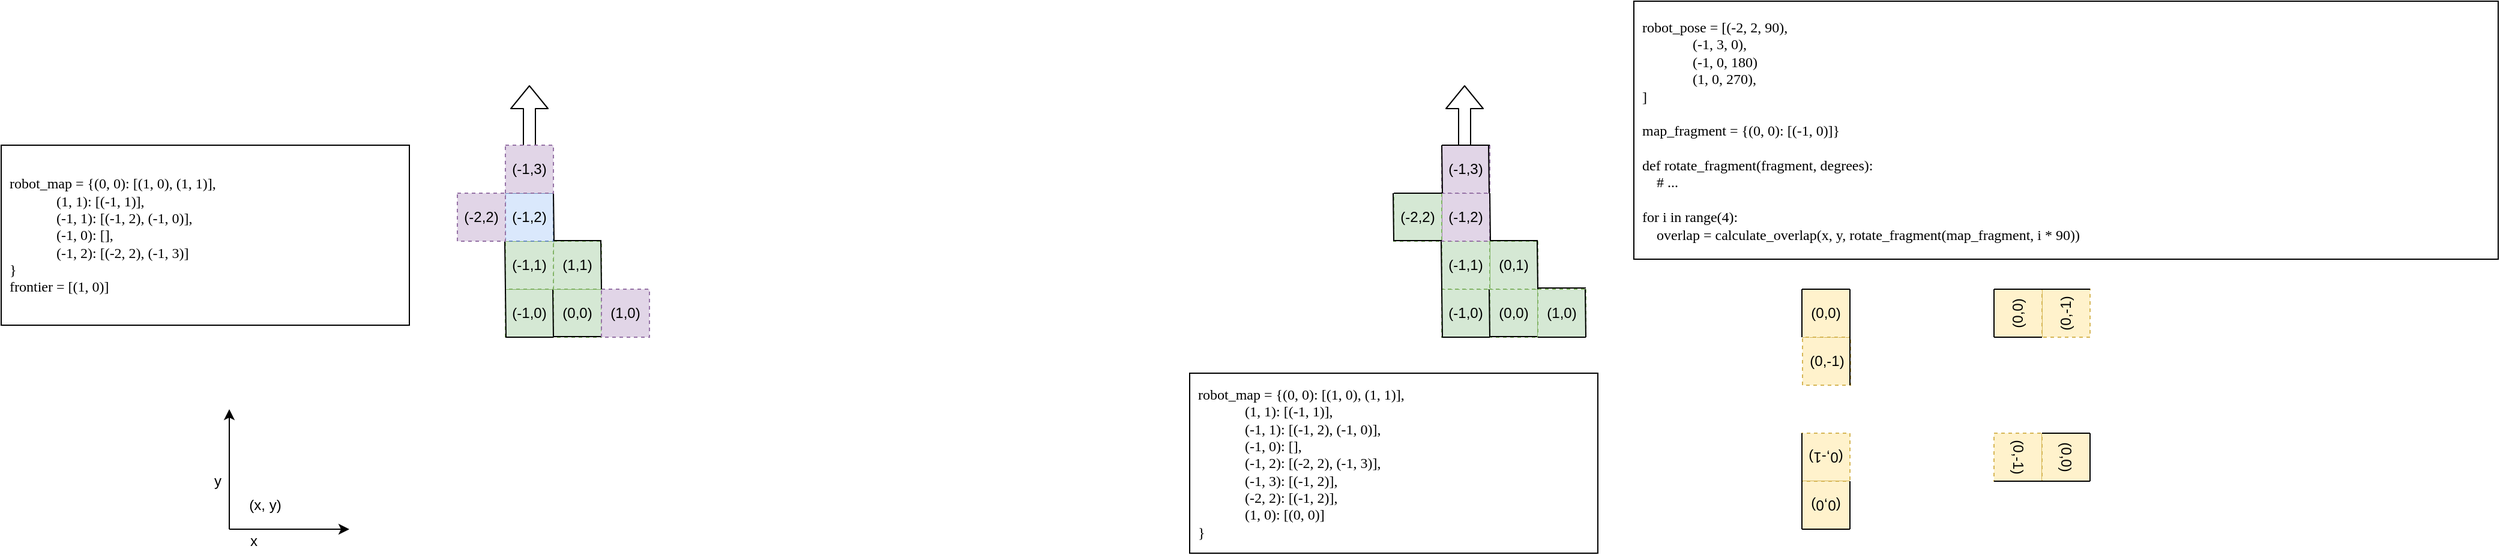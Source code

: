 <mxfile version="12.2.7" type="github" pages="1"><diagram id="g2Xak3gAWYezvHTqD72d" name="Page-1"><mxGraphModel dx="1977" dy="1671" grid="1" gridSize="10" guides="1" tooltips="1" connect="1" arrows="1" fold="1" page="1" pageScale="1" pageWidth="850" pageHeight="1100" math="0" shadow="0"><root><mxCell id="0"/><mxCell id="1" parent="0"/><mxCell id="Ppb_15V5BlnQl-pm2gBl-25" value="(-1,0)" style="rounded=0;whiteSpace=wrap;html=1;fontStyle=0;dashed=1;fillColor=#d5e8d4;strokeColor=#82b366;" vertex="1" parent="1"><mxGeometry x="320" y="200" width="40" height="40" as="geometry"/></mxCell><mxCell id="Ppb_15V5BlnQl-pm2gBl-1" value="(0,0)" style="rounded=0;whiteSpace=wrap;html=1;fontStyle=0;dashed=1;fillColor=#d5e8d4;strokeColor=#82b366;" vertex="1" parent="1"><mxGeometry x="360" y="200" width="40" height="40" as="geometry"/></mxCell><mxCell id="Ppb_15V5BlnQl-pm2gBl-3" value="" style="endArrow=none;html=1;" edge="1" parent="1"><mxGeometry width="50" height="50" relative="1" as="geometry"><mxPoint x="360" y="240" as="sourcePoint"/><mxPoint x="359.5" y="200" as="targetPoint"/></mxGeometry></mxCell><mxCell id="Ppb_15V5BlnQl-pm2gBl-8" value="&lt;font face=&quot;Lucida Console&quot;&gt;robot_map = {(0, 0): [(1, 0), (1, 1)],&lt;br&gt;&amp;nbsp; &amp;nbsp; &amp;nbsp; &amp;nbsp; &amp;nbsp; &amp;nbsp; &amp;nbsp;(1, 1): [(-1, 1)],&lt;br&gt;&amp;nbsp; &amp;nbsp; &amp;nbsp; &amp;nbsp; &amp;nbsp; &amp;nbsp; &amp;nbsp;(-1, 1): [(-1, 2), (-1, 0)],&lt;br&gt;&amp;nbsp; &amp;nbsp; &amp;nbsp; &amp;nbsp; &amp;nbsp; &amp;nbsp; &amp;nbsp;(-1, 0): [],&lt;br&gt;&amp;nbsp; &amp;nbsp; &amp;nbsp; &amp;nbsp; &amp;nbsp; &amp;nbsp; &amp;nbsp;(-1, 2): [(-2, 2), (-1, 3)]&lt;br&gt;}&lt;br&gt;frontier = [(1, 0)&lt;/font&gt;&lt;font face=&quot;Lucida Console&quot;&gt;]&lt;br&gt;&lt;/font&gt;" style="rounded=0;whiteSpace=wrap;html=1;align=left;spacingLeft=5;" vertex="1" parent="1"><mxGeometry x="-100" y="80" width="340" height="150" as="geometry"/></mxCell><mxCell id="Ppb_15V5BlnQl-pm2gBl-9" value="" style="endArrow=none;html=1;" edge="1" parent="1"><mxGeometry width="50" height="50" relative="1" as="geometry"><mxPoint x="360" y="239.5" as="sourcePoint"/><mxPoint x="400" y="239.5" as="targetPoint"/></mxGeometry></mxCell><mxCell id="Ppb_15V5BlnQl-pm2gBl-10" value="(1,0)" style="rounded=0;whiteSpace=wrap;html=1;fontStyle=0;dashed=1;fillColor=#e1d5e7;strokeColor=#9673a6;" vertex="1" parent="1"><mxGeometry x="400" y="200" width="40" height="40" as="geometry"/></mxCell><mxCell id="Ppb_15V5BlnQl-pm2gBl-11" value="" style="endArrow=classic;html=1;" edge="1" parent="1"><mxGeometry width="50" height="50" relative="1" as="geometry"><mxPoint x="90" y="400" as="sourcePoint"/><mxPoint x="190" y="400" as="targetPoint"/></mxGeometry></mxCell><mxCell id="Ppb_15V5BlnQl-pm2gBl-12" value="x" style="text;html=1;resizable=0;points=[];align=center;verticalAlign=middle;labelBackgroundColor=#ffffff;" vertex="1" connectable="0" parent="Ppb_15V5BlnQl-pm2gBl-11"><mxGeometry x="0.559" y="-1" relative="1" as="geometry"><mxPoint x="-58" y="9" as="offset"/></mxGeometry></mxCell><mxCell id="Ppb_15V5BlnQl-pm2gBl-13" value="" style="endArrow=classic;html=1;" edge="1" parent="1"><mxGeometry width="50" height="50" relative="1" as="geometry"><mxPoint x="90" y="400" as="sourcePoint"/><mxPoint x="90" y="300" as="targetPoint"/></mxGeometry></mxCell><mxCell id="Ppb_15V5BlnQl-pm2gBl-14" value="y" style="text;html=1;resizable=0;points=[];align=center;verticalAlign=middle;labelBackgroundColor=#ffffff;" vertex="1" connectable="0" parent="Ppb_15V5BlnQl-pm2gBl-13"><mxGeometry x="-0.192" y="-1" relative="1" as="geometry"><mxPoint x="-11" y="0.5" as="offset"/></mxGeometry></mxCell><mxCell id="Ppb_15V5BlnQl-pm2gBl-15" value="(x, y)" style="text;html=1;strokeColor=none;fillColor=none;align=center;verticalAlign=middle;whiteSpace=wrap;rounded=0;" vertex="1" parent="1"><mxGeometry x="100" y="370" width="40" height="20" as="geometry"/></mxCell><mxCell id="Ppb_15V5BlnQl-pm2gBl-18" value="(1,1)" style="rounded=0;whiteSpace=wrap;html=1;fontStyle=0;dashed=1;fillColor=#d5e8d4;strokeColor=#82b366;" vertex="1" parent="1"><mxGeometry x="360" y="160" width="40" height="40" as="geometry"/></mxCell><mxCell id="Ppb_15V5BlnQl-pm2gBl-20" value="" style="endArrow=none;html=1;" edge="1" parent="1"><mxGeometry width="50" height="50" relative="1" as="geometry"><mxPoint x="360" y="159.5" as="sourcePoint"/><mxPoint x="400" y="159.5" as="targetPoint"/></mxGeometry></mxCell><mxCell id="Ppb_15V5BlnQl-pm2gBl-21" value="" style="endArrow=none;html=1;" edge="1" parent="1"><mxGeometry width="50" height="50" relative="1" as="geometry"><mxPoint x="400" y="200" as="sourcePoint"/><mxPoint x="399.5" y="160" as="targetPoint"/></mxGeometry></mxCell><mxCell id="Ppb_15V5BlnQl-pm2gBl-22" value="(-1,1)" style="rounded=0;whiteSpace=wrap;html=1;fontStyle=0;dashed=1;fillColor=#d5e8d4;strokeColor=#82b366;" vertex="1" parent="1"><mxGeometry x="320" y="160" width="40" height="40" as="geometry"/></mxCell><mxCell id="Ppb_15V5BlnQl-pm2gBl-23" value="" style="endArrow=none;html=1;" edge="1" parent="1"><mxGeometry width="50" height="50" relative="1" as="geometry"><mxPoint x="320" y="200" as="sourcePoint"/><mxPoint x="319.5" y="160" as="targetPoint"/></mxGeometry></mxCell><mxCell id="Ppb_15V5BlnQl-pm2gBl-24" value="(-1,2)" style="rounded=0;whiteSpace=wrap;html=1;fontStyle=0;dashed=1;fillColor=#dae8fc;strokeColor=#6c8ebf;" vertex="1" parent="1"><mxGeometry x="320" y="120" width="40" height="40" as="geometry"/></mxCell><mxCell id="Ppb_15V5BlnQl-pm2gBl-26" value="" style="endArrow=none;html=1;" edge="1" parent="1"><mxGeometry width="50" height="50" relative="1" as="geometry"><mxPoint x="320" y="240" as="sourcePoint"/><mxPoint x="360" y="240" as="targetPoint"/></mxGeometry></mxCell><mxCell id="Ppb_15V5BlnQl-pm2gBl-27" value="" style="endArrow=none;html=1;" edge="1" parent="1"><mxGeometry width="50" height="50" relative="1" as="geometry"><mxPoint x="320.5" y="240" as="sourcePoint"/><mxPoint x="320" y="200" as="targetPoint"/></mxGeometry></mxCell><mxCell id="Ppb_15V5BlnQl-pm2gBl-7" value="" style="shape=flexArrow;endArrow=classic;html=1;" edge="1" parent="1"><mxGeometry width="50" height="50" relative="1" as="geometry"><mxPoint x="340" y="100" as="sourcePoint"/><mxPoint x="340" y="30" as="targetPoint"/></mxGeometry></mxCell><mxCell id="Ppb_15V5BlnQl-pm2gBl-28" value="" style="endArrow=none;html=1;" edge="1" parent="1"><mxGeometry width="50" height="50" relative="1" as="geometry"><mxPoint x="360.5" y="160" as="sourcePoint"/><mxPoint x="360" y="120" as="targetPoint"/></mxGeometry></mxCell><mxCell id="Ppb_15V5BlnQl-pm2gBl-30" value="(-2,2)" style="rounded=0;whiteSpace=wrap;html=1;fontStyle=0;dashed=1;fillColor=#e1d5e7;strokeColor=#9673a6;" vertex="1" parent="1"><mxGeometry x="280" y="120" width="40" height="40" as="geometry"/></mxCell><mxCell id="Ppb_15V5BlnQl-pm2gBl-32" value="(-1,3)" style="rounded=0;whiteSpace=wrap;html=1;fontStyle=0;dashed=1;fillColor=#e1d5e7;strokeColor=#9673a6;" vertex="1" parent="1"><mxGeometry x="320" y="80" width="40" height="40" as="geometry"/></mxCell><mxCell id="Ppb_15V5BlnQl-pm2gBl-60" value="" style="shape=flexArrow;endArrow=classic;html=1;" edge="1" parent="1"><mxGeometry width="50" height="50" relative="1" as="geometry"><mxPoint x="1119" y="100" as="sourcePoint"/><mxPoint x="1119" y="30" as="targetPoint"/></mxGeometry></mxCell><mxCell id="Ppb_15V5BlnQl-pm2gBl-34" value="(-1,0)" style="rounded=0;whiteSpace=wrap;html=1;fontStyle=0;dashed=1;fillColor=#d5e8d4;strokeColor=#82b366;direction=south;" vertex="1" parent="1"><mxGeometry x="1100" y="200" width="40" height="40" as="geometry"/></mxCell><mxCell id="Ppb_15V5BlnQl-pm2gBl-35" value="(0,0)" style="rounded=0;whiteSpace=wrap;html=1;fontStyle=0;dashed=1;fillColor=#d5e8d4;strokeColor=#82b366;direction=south;" vertex="1" parent="1"><mxGeometry x="1140" y="200" width="40" height="40" as="geometry"/></mxCell><mxCell id="Ppb_15V5BlnQl-pm2gBl-36" value="" style="endArrow=none;html=1;" edge="1" parent="1"><mxGeometry width="50" height="50" relative="1" as="geometry"><mxPoint x="1139.5" y="200" as="sourcePoint"/><mxPoint x="1140" y="240" as="targetPoint"/></mxGeometry></mxCell><mxCell id="Ppb_15V5BlnQl-pm2gBl-37" value="" style="endArrow=none;html=1;" edge="1" parent="1"><mxGeometry width="50" height="50" relative="1" as="geometry"><mxPoint x="1180" y="239.5" as="sourcePoint"/><mxPoint x="1140" y="239.5" as="targetPoint"/></mxGeometry></mxCell><mxCell id="Ppb_15V5BlnQl-pm2gBl-38" value="(1,0)" style="rounded=0;whiteSpace=wrap;html=1;fontStyle=0;dashed=1;fillColor=#d5e8d4;strokeColor=#82b366;direction=south;" vertex="1" parent="1"><mxGeometry x="1180" y="200" width="40" height="40" as="geometry"/></mxCell><mxCell id="Ppb_15V5BlnQl-pm2gBl-39" value="(0,1)" style="rounded=0;whiteSpace=wrap;html=1;fontStyle=0;dashed=1;fillColor=#d5e8d4;strokeColor=#82b366;direction=south;" vertex="1" parent="1"><mxGeometry x="1140" y="160" width="40" height="40" as="geometry"/></mxCell><mxCell id="Ppb_15V5BlnQl-pm2gBl-40" value="" style="endArrow=none;html=1;" edge="1" parent="1"><mxGeometry width="50" height="50" relative="1" as="geometry"><mxPoint x="1180" y="159.5" as="sourcePoint"/><mxPoint x="1140" y="159.5" as="targetPoint"/></mxGeometry></mxCell><mxCell id="Ppb_15V5BlnQl-pm2gBl-41" value="" style="endArrow=none;html=1;" edge="1" parent="1"><mxGeometry width="50" height="50" relative="1" as="geometry"><mxPoint x="1179.5" y="160" as="sourcePoint"/><mxPoint x="1180" y="200" as="targetPoint"/></mxGeometry></mxCell><mxCell id="Ppb_15V5BlnQl-pm2gBl-42" value="(-1,1)" style="rounded=0;whiteSpace=wrap;html=1;fontStyle=0;dashed=1;fillColor=#d5e8d4;strokeColor=#82b366;direction=south;" vertex="1" parent="1"><mxGeometry x="1100" y="160" width="40" height="40" as="geometry"/></mxCell><mxCell id="Ppb_15V5BlnQl-pm2gBl-43" value="" style="endArrow=none;html=1;" edge="1" parent="1"><mxGeometry width="50" height="50" relative="1" as="geometry"><mxPoint x="1099.5" y="160" as="sourcePoint"/><mxPoint x="1100" y="200" as="targetPoint"/></mxGeometry></mxCell><mxCell id="Ppb_15V5BlnQl-pm2gBl-44" value="(-1,2)" style="rounded=0;whiteSpace=wrap;html=1;fontStyle=0;dashed=1;fillColor=#e1d5e7;strokeColor=#9673a6;direction=south;" vertex="1" parent="1"><mxGeometry x="1100" y="120" width="40" height="40" as="geometry"/></mxCell><mxCell id="Ppb_15V5BlnQl-pm2gBl-45" value="" style="endArrow=none;html=1;" edge="1" parent="1"><mxGeometry width="50" height="50" relative="1" as="geometry"><mxPoint x="1140" y="240" as="sourcePoint"/><mxPoint x="1100" y="240" as="targetPoint"/></mxGeometry></mxCell><mxCell id="Ppb_15V5BlnQl-pm2gBl-46" value="" style="endArrow=none;html=1;" edge="1" parent="1"><mxGeometry width="50" height="50" relative="1" as="geometry"><mxPoint x="1100" y="200" as="sourcePoint"/><mxPoint x="1100.5" y="240" as="targetPoint"/></mxGeometry></mxCell><mxCell id="Ppb_15V5BlnQl-pm2gBl-47" value="" style="endArrow=none;html=1;" edge="1" parent="1"><mxGeometry width="50" height="50" relative="1" as="geometry"><mxPoint x="1140" y="120" as="sourcePoint"/><mxPoint x="1140.5" y="160" as="targetPoint"/></mxGeometry></mxCell><mxCell id="Ppb_15V5BlnQl-pm2gBl-48" value="(-2,2)" style="rounded=0;whiteSpace=wrap;html=1;fontStyle=0;dashed=1;fillColor=#d5e8d4;strokeColor=#82b366;direction=south;" vertex="1" parent="1"><mxGeometry x="1060" y="120" width="40" height="40" as="geometry"/></mxCell><mxCell id="Ppb_15V5BlnQl-pm2gBl-49" value="(-1,3)" style="rounded=0;whiteSpace=wrap;html=1;fontStyle=0;dashed=1;fillColor=#e1d5e7;strokeColor=#9673a6;direction=south;" vertex="1" parent="1"><mxGeometry x="1100" y="80" width="40" height="40" as="geometry"/></mxCell><mxCell id="Ppb_15V5BlnQl-pm2gBl-50" value="" style="endArrow=none;html=1;" edge="1" parent="1"><mxGeometry width="50" height="50" relative="1" as="geometry"><mxPoint x="1220" y="199" as="sourcePoint"/><mxPoint x="1180" y="199" as="targetPoint"/></mxGeometry></mxCell><mxCell id="Ppb_15V5BlnQl-pm2gBl-51" value="" style="endArrow=none;html=1;" edge="1" parent="1"><mxGeometry width="50" height="50" relative="1" as="geometry"><mxPoint x="1140" y="80" as="sourcePoint"/><mxPoint x="1100" y="80" as="targetPoint"/></mxGeometry></mxCell><mxCell id="Ppb_15V5BlnQl-pm2gBl-52" value="" style="endArrow=none;html=1;" edge="1" parent="1"><mxGeometry width="50" height="50" relative="1" as="geometry"><mxPoint x="1100" y="120" as="sourcePoint"/><mxPoint x="1060" y="120" as="targetPoint"/></mxGeometry></mxCell><mxCell id="Ppb_15V5BlnQl-pm2gBl-53" value="" style="endArrow=none;html=1;" edge="1" parent="1"><mxGeometry width="50" height="50" relative="1" as="geometry"><mxPoint x="1220" y="240" as="sourcePoint"/><mxPoint x="1180" y="240" as="targetPoint"/></mxGeometry></mxCell><mxCell id="Ppb_15V5BlnQl-pm2gBl-54" value="" style="endArrow=none;html=1;" edge="1" parent="1"><mxGeometry width="50" height="50" relative="1" as="geometry"><mxPoint x="1219.5" y="200" as="sourcePoint"/><mxPoint x="1220" y="240" as="targetPoint"/></mxGeometry></mxCell><mxCell id="Ppb_15V5BlnQl-pm2gBl-55" value="" style="endArrow=none;html=1;" edge="1" parent="1"><mxGeometry width="50" height="50" relative="1" as="geometry"><mxPoint x="1139.0" y="80" as="sourcePoint"/><mxPoint x="1139.5" y="120" as="targetPoint"/></mxGeometry></mxCell><mxCell id="Ppb_15V5BlnQl-pm2gBl-56" value="" style="endArrow=none;html=1;" edge="1" parent="1"><mxGeometry width="50" height="50" relative="1" as="geometry"><mxPoint x="1100.0" y="80" as="sourcePoint"/><mxPoint x="1100.5" y="120" as="targetPoint"/></mxGeometry></mxCell><mxCell id="Ppb_15V5BlnQl-pm2gBl-57" value="" style="endArrow=none;html=1;" edge="1" parent="1"><mxGeometry width="50" height="50" relative="1" as="geometry"><mxPoint x="1059.5" y="120" as="sourcePoint"/><mxPoint x="1060" y="160" as="targetPoint"/></mxGeometry></mxCell><mxCell id="Ppb_15V5BlnQl-pm2gBl-58" value="" style="endArrow=none;html=1;" edge="1" parent="1"><mxGeometry width="50" height="50" relative="1" as="geometry"><mxPoint x="1100" y="159.5" as="sourcePoint"/><mxPoint x="1060" y="159.5" as="targetPoint"/></mxGeometry></mxCell><mxCell id="Ppb_15V5BlnQl-pm2gBl-85" value="&lt;font face=&quot;Lucida Console&quot;&gt;robot_pose = [&lt;/font&gt;&lt;span style=&quot;font-family: &amp;#34;lucida console&amp;#34;&quot;&gt;(-2, 2, 90),&lt;/span&gt;&lt;span style=&quot;font-family: &amp;#34;lucida console&amp;#34;&quot;&gt;&lt;br&gt;&lt;/span&gt;&lt;font face=&quot;Lucida Console&quot;&gt;&amp;nbsp; &amp;nbsp; &amp;nbsp; &amp;nbsp; &amp;nbsp; &amp;nbsp; &amp;nbsp;&amp;nbsp;&lt;/font&gt;&lt;font face=&quot;Lucida Console&quot;&gt;(-1, 3, 0)&lt;/font&gt;&lt;span style=&quot;font-family: &amp;#34;lucida console&amp;#34;&quot;&gt;,&lt;br&gt;&amp;nbsp; &amp;nbsp; &amp;nbsp; &amp;nbsp; &amp;nbsp; &amp;nbsp; &amp;nbsp; (-1, 0, 180)&amp;nbsp;&lt;br&gt;&lt;/span&gt;&lt;font face=&quot;Lucida Console&quot;&gt;&amp;nbsp; &amp;nbsp; &amp;nbsp; &amp;nbsp; &amp;nbsp; &amp;nbsp; &amp;nbsp; (1, 0, 270),&lt;br&gt;]&lt;br&gt;&lt;br&gt;map_fragment = {(0, 0): [(-1, 0)]}&lt;br&gt;&lt;br&gt;def rotate_fragment(fragment, degrees):&lt;br&gt;&amp;nbsp; &amp;nbsp; # ...&lt;br&gt;&lt;br&gt;for i in range(4):&lt;br&gt;&amp;nbsp; &amp;nbsp; overlap = calculate_overlap(x, y, rotate_fragment(map_fragment, i * 90))&lt;br&gt;&lt;/font&gt;" style="rounded=0;whiteSpace=wrap;html=1;align=left;spacingLeft=5;" vertex="1" parent="1"><mxGeometry x="1260" y="-40" width="720" height="215" as="geometry"/></mxCell><mxCell id="Ppb_15V5BlnQl-pm2gBl-86" value="&lt;font face=&quot;Lucida Console&quot;&gt;robot_map = {(0, 0): [(1, 0), (1, 1)],&lt;br&gt;&amp;nbsp; &amp;nbsp; &amp;nbsp; &amp;nbsp; &amp;nbsp; &amp;nbsp; &amp;nbsp;(1, 1): [(-1, 1)],&lt;br&gt;&amp;nbsp; &amp;nbsp; &amp;nbsp; &amp;nbsp; &amp;nbsp; &amp;nbsp; &amp;nbsp;(-1, 1): [(-1, 2), (-1, 0)],&lt;br&gt;&amp;nbsp; &amp;nbsp; &amp;nbsp; &amp;nbsp; &amp;nbsp; &amp;nbsp; &amp;nbsp;(-1, 0): [],&lt;br&gt;&amp;nbsp; &amp;nbsp; &amp;nbsp; &amp;nbsp; &amp;nbsp; &amp;nbsp; &amp;nbsp;(-1, 2): [(-2, 2), (-1, 3)],&lt;br&gt;&lt;/font&gt;&lt;span style=&quot;font-family: &amp;#34;lucida console&amp;#34;&quot;&gt;&amp;nbsp; &amp;nbsp; &amp;nbsp; &amp;nbsp; &amp;nbsp; &amp;nbsp; &amp;nbsp;(-1, 3): [(-1, 2)],&lt;br&gt;&lt;/span&gt;&lt;span style=&quot;font-family: &amp;#34;lucida console&amp;#34;&quot;&gt;&amp;nbsp; &amp;nbsp; &amp;nbsp; &amp;nbsp; &amp;nbsp; &amp;nbsp; &amp;nbsp;(-2, 2): [(-1, 2)],&lt;br&gt;&lt;/span&gt;&lt;span style=&quot;font-family: &amp;#34;lucida console&amp;#34;&quot;&gt;&amp;nbsp; &amp;nbsp; &amp;nbsp; &amp;nbsp; &amp;nbsp; &amp;nbsp; &amp;nbsp;(1, 0): [(0, 0)]&lt;/span&gt;&lt;font face=&quot;Lucida Console&quot;&gt;&lt;br&gt;}&lt;/font&gt;&lt;font face=&quot;Lucida Console&quot;&gt;&lt;br&gt;&lt;/font&gt;" style="rounded=0;whiteSpace=wrap;html=1;align=left;spacingLeft=5;" vertex="1" parent="1"><mxGeometry x="890" y="270" width="340" height="150" as="geometry"/></mxCell><mxCell id="Ppb_15V5BlnQl-pm2gBl-89" value="" style="group" vertex="1" connectable="0" parent="1"><mxGeometry x="1400.0" y="200" width="40.5" height="80" as="geometry"/></mxCell><mxCell id="Ppb_15V5BlnQl-pm2gBl-87" value="(0,-1)" style="rounded=0;whiteSpace=wrap;html=1;fontStyle=0;dashed=1;fillColor=#fff2cc;strokeColor=#d6b656;rotation=0;" vertex="1" parent="Ppb_15V5BlnQl-pm2gBl-89"><mxGeometry x="0.5" y="40" width="40" height="40" as="geometry"/></mxCell><mxCell id="Ppb_15V5BlnQl-pm2gBl-70" value="(0,0)" style="rounded=0;whiteSpace=wrap;html=1;fontStyle=0;dashed=1;fillColor=#fff2cc;strokeColor=#d6b656;rotation=0;" vertex="1" parent="Ppb_15V5BlnQl-pm2gBl-89"><mxGeometry width="40" height="40" as="geometry"/></mxCell><mxCell id="Ppb_15V5BlnQl-pm2gBl-71" value="" style="endArrow=none;html=1;" edge="1" parent="Ppb_15V5BlnQl-pm2gBl-89"><mxGeometry width="50" height="50" relative="1" as="geometry"><mxPoint as="sourcePoint"/><mxPoint y="40" as="targetPoint"/></mxGeometry></mxCell><mxCell id="Ppb_15V5BlnQl-pm2gBl-72" value="" style="endArrow=none;html=1;" edge="1" parent="Ppb_15V5BlnQl-pm2gBl-89"><mxGeometry width="50" height="50" relative="1" as="geometry"><mxPoint x="40" as="sourcePoint"/><mxPoint x="40" y="40" as="targetPoint"/></mxGeometry></mxCell><mxCell id="Ppb_15V5BlnQl-pm2gBl-73" value="" style="endArrow=none;html=1;" edge="1" parent="Ppb_15V5BlnQl-pm2gBl-89"><mxGeometry width="50" height="50" relative="1" as="geometry"><mxPoint x="40" as="sourcePoint"/><mxPoint as="targetPoint"/></mxGeometry></mxCell><mxCell id="Ppb_15V5BlnQl-pm2gBl-88" value="" style="endArrow=none;html=1;" edge="1" parent="Ppb_15V5BlnQl-pm2gBl-89"><mxGeometry width="50" height="50" relative="1" as="geometry"><mxPoint x="40" y="40" as="sourcePoint"/><mxPoint x="40" y="80" as="targetPoint"/></mxGeometry></mxCell><mxCell id="Ppb_15V5BlnQl-pm2gBl-90" value="" style="group;rotation=-90;" vertex="1" connectable="0" parent="1"><mxGeometry x="1580.0" y="180" width="40.5" height="80" as="geometry"/></mxCell><mxCell id="Ppb_15V5BlnQl-pm2gBl-91" value="(0,-1)" style="rounded=0;whiteSpace=wrap;html=1;fontStyle=0;dashed=1;fillColor=#fff2cc;strokeColor=#d6b656;rotation=-90;" vertex="1" parent="Ppb_15V5BlnQl-pm2gBl-90"><mxGeometry x="20" y="20" width="40" height="40" as="geometry"/></mxCell><mxCell id="Ppb_15V5BlnQl-pm2gBl-92" value="(0,0)" style="rounded=0;whiteSpace=wrap;html=1;fontStyle=0;dashed=1;fillColor=#fff2cc;strokeColor=#d6b656;rotation=-90;" vertex="1" parent="Ppb_15V5BlnQl-pm2gBl-90"><mxGeometry x="-20" y="20" width="40" height="40" as="geometry"/></mxCell><mxCell id="Ppb_15V5BlnQl-pm2gBl-93" value="" style="endArrow=none;html=1;" edge="1" parent="Ppb_15V5BlnQl-pm2gBl-90"><mxGeometry width="50" height="50" relative="1" as="geometry"><mxPoint x="-20" y="60" as="sourcePoint"/><mxPoint x="20" y="60" as="targetPoint"/></mxGeometry></mxCell><mxCell id="Ppb_15V5BlnQl-pm2gBl-94" value="" style="endArrow=none;html=1;" edge="1" parent="Ppb_15V5BlnQl-pm2gBl-90"><mxGeometry width="50" height="50" relative="1" as="geometry"><mxPoint x="-20" y="20" as="sourcePoint"/><mxPoint x="20" y="20" as="targetPoint"/></mxGeometry></mxCell><mxCell id="Ppb_15V5BlnQl-pm2gBl-95" value="" style="endArrow=none;html=1;" edge="1" parent="Ppb_15V5BlnQl-pm2gBl-90"><mxGeometry width="50" height="50" relative="1" as="geometry"><mxPoint x="-20" y="20" as="sourcePoint"/><mxPoint x="-20" y="60" as="targetPoint"/></mxGeometry></mxCell><mxCell id="Ppb_15V5BlnQl-pm2gBl-96" value="" style="endArrow=none;html=1;" edge="1" parent="Ppb_15V5BlnQl-pm2gBl-90"><mxGeometry width="50" height="50" relative="1" as="geometry"><mxPoint x="20" y="20" as="sourcePoint"/><mxPoint x="60" y="20" as="targetPoint"/></mxGeometry></mxCell><mxCell id="Ppb_15V5BlnQl-pm2gBl-98" value="" style="group;rotation=-180;" vertex="1" connectable="0" parent="1"><mxGeometry x="1400.0" y="320" width="40.5" height="80" as="geometry"/></mxCell><mxCell id="Ppb_15V5BlnQl-pm2gBl-99" value="(0,-1)" style="rounded=0;whiteSpace=wrap;html=1;fontStyle=0;dashed=1;fillColor=#fff2cc;strokeColor=#d6b656;rotation=-180;" vertex="1" parent="Ppb_15V5BlnQl-pm2gBl-98"><mxGeometry width="40" height="40" as="geometry"/></mxCell><mxCell id="Ppb_15V5BlnQl-pm2gBl-100" value="(0,0)" style="rounded=0;whiteSpace=wrap;html=1;fontStyle=0;dashed=1;fillColor=#fff2cc;strokeColor=#d6b656;rotation=-180;" vertex="1" parent="Ppb_15V5BlnQl-pm2gBl-98"><mxGeometry y="40" width="40" height="40" as="geometry"/></mxCell><mxCell id="Ppb_15V5BlnQl-pm2gBl-101" value="" style="endArrow=none;html=1;" edge="1" parent="Ppb_15V5BlnQl-pm2gBl-98"><mxGeometry width="50" height="50" relative="1" as="geometry"><mxPoint x="40" y="80" as="sourcePoint"/><mxPoint x="40" y="40" as="targetPoint"/></mxGeometry></mxCell><mxCell id="Ppb_15V5BlnQl-pm2gBl-102" value="" style="endArrow=none;html=1;" edge="1" parent="Ppb_15V5BlnQl-pm2gBl-98"><mxGeometry width="50" height="50" relative="1" as="geometry"><mxPoint y="80" as="sourcePoint"/><mxPoint y="40" as="targetPoint"/></mxGeometry></mxCell><mxCell id="Ppb_15V5BlnQl-pm2gBl-103" value="" style="endArrow=none;html=1;" edge="1" parent="Ppb_15V5BlnQl-pm2gBl-98"><mxGeometry width="50" height="50" relative="1" as="geometry"><mxPoint y="80" as="sourcePoint"/><mxPoint x="40" y="80" as="targetPoint"/></mxGeometry></mxCell><mxCell id="Ppb_15V5BlnQl-pm2gBl-104" value="" style="endArrow=none;html=1;" edge="1" parent="Ppb_15V5BlnQl-pm2gBl-98"><mxGeometry width="50" height="50" relative="1" as="geometry"><mxPoint y="40" as="sourcePoint"/><mxPoint as="targetPoint"/></mxGeometry></mxCell><mxCell id="Ppb_15V5BlnQl-pm2gBl-105" value="" style="group;rotation=90;" vertex="1" connectable="0" parent="1"><mxGeometry x="1580.0" y="300" width="40.5" height="80" as="geometry"/></mxCell><mxCell id="Ppb_15V5BlnQl-pm2gBl-106" value="(0,-1)" style="rounded=0;whiteSpace=wrap;html=1;fontStyle=0;dashed=1;fillColor=#fff2cc;strokeColor=#d6b656;rotation=90;" vertex="1" parent="Ppb_15V5BlnQl-pm2gBl-105"><mxGeometry x="-20" y="20" width="40" height="40" as="geometry"/></mxCell><mxCell id="Ppb_15V5BlnQl-pm2gBl-107" value="(0,0)" style="rounded=0;whiteSpace=wrap;html=1;fontStyle=0;dashed=1;fillColor=#fff2cc;strokeColor=#d6b656;rotation=90;" vertex="1" parent="Ppb_15V5BlnQl-pm2gBl-105"><mxGeometry x="20" y="20" width="40" height="40" as="geometry"/></mxCell><mxCell id="Ppb_15V5BlnQl-pm2gBl-108" value="" style="endArrow=none;html=1;" edge="1" parent="Ppb_15V5BlnQl-pm2gBl-105"><mxGeometry width="50" height="50" relative="1" as="geometry"><mxPoint x="60" y="20" as="sourcePoint"/><mxPoint x="20" y="20" as="targetPoint"/></mxGeometry></mxCell><mxCell id="Ppb_15V5BlnQl-pm2gBl-109" value="" style="endArrow=none;html=1;" edge="1" parent="Ppb_15V5BlnQl-pm2gBl-105"><mxGeometry width="50" height="50" relative="1" as="geometry"><mxPoint x="60" y="60" as="sourcePoint"/><mxPoint x="20" y="60" as="targetPoint"/></mxGeometry></mxCell><mxCell id="Ppb_15V5BlnQl-pm2gBl-110" value="" style="endArrow=none;html=1;" edge="1" parent="Ppb_15V5BlnQl-pm2gBl-105"><mxGeometry width="50" height="50" relative="1" as="geometry"><mxPoint x="60" y="60" as="sourcePoint"/><mxPoint x="60" y="20" as="targetPoint"/></mxGeometry></mxCell><mxCell id="Ppb_15V5BlnQl-pm2gBl-111" value="" style="endArrow=none;html=1;" edge="1" parent="Ppb_15V5BlnQl-pm2gBl-105"><mxGeometry width="50" height="50" relative="1" as="geometry"><mxPoint x="20" y="60" as="sourcePoint"/><mxPoint x="-20" y="60" as="targetPoint"/></mxGeometry></mxCell></root></mxGraphModel></diagram></mxfile>